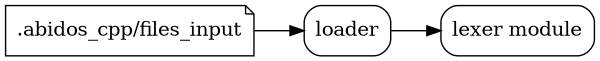 digraph R {
  size ="4, 6!";
  fontsize = 8
  rankdir=LR

  file [
    shape=note,
    label=".abidos_cpp/files_input"
  ]

  loader [
    shape=box,
    style="rounded",
    label="loader"
  ]

  lexer [
    fillcolor=loader,
    style="rounded",
    shape=box,
    label="lexer module"
  ]

  file -> loader;
  loader -> lexer;
}
